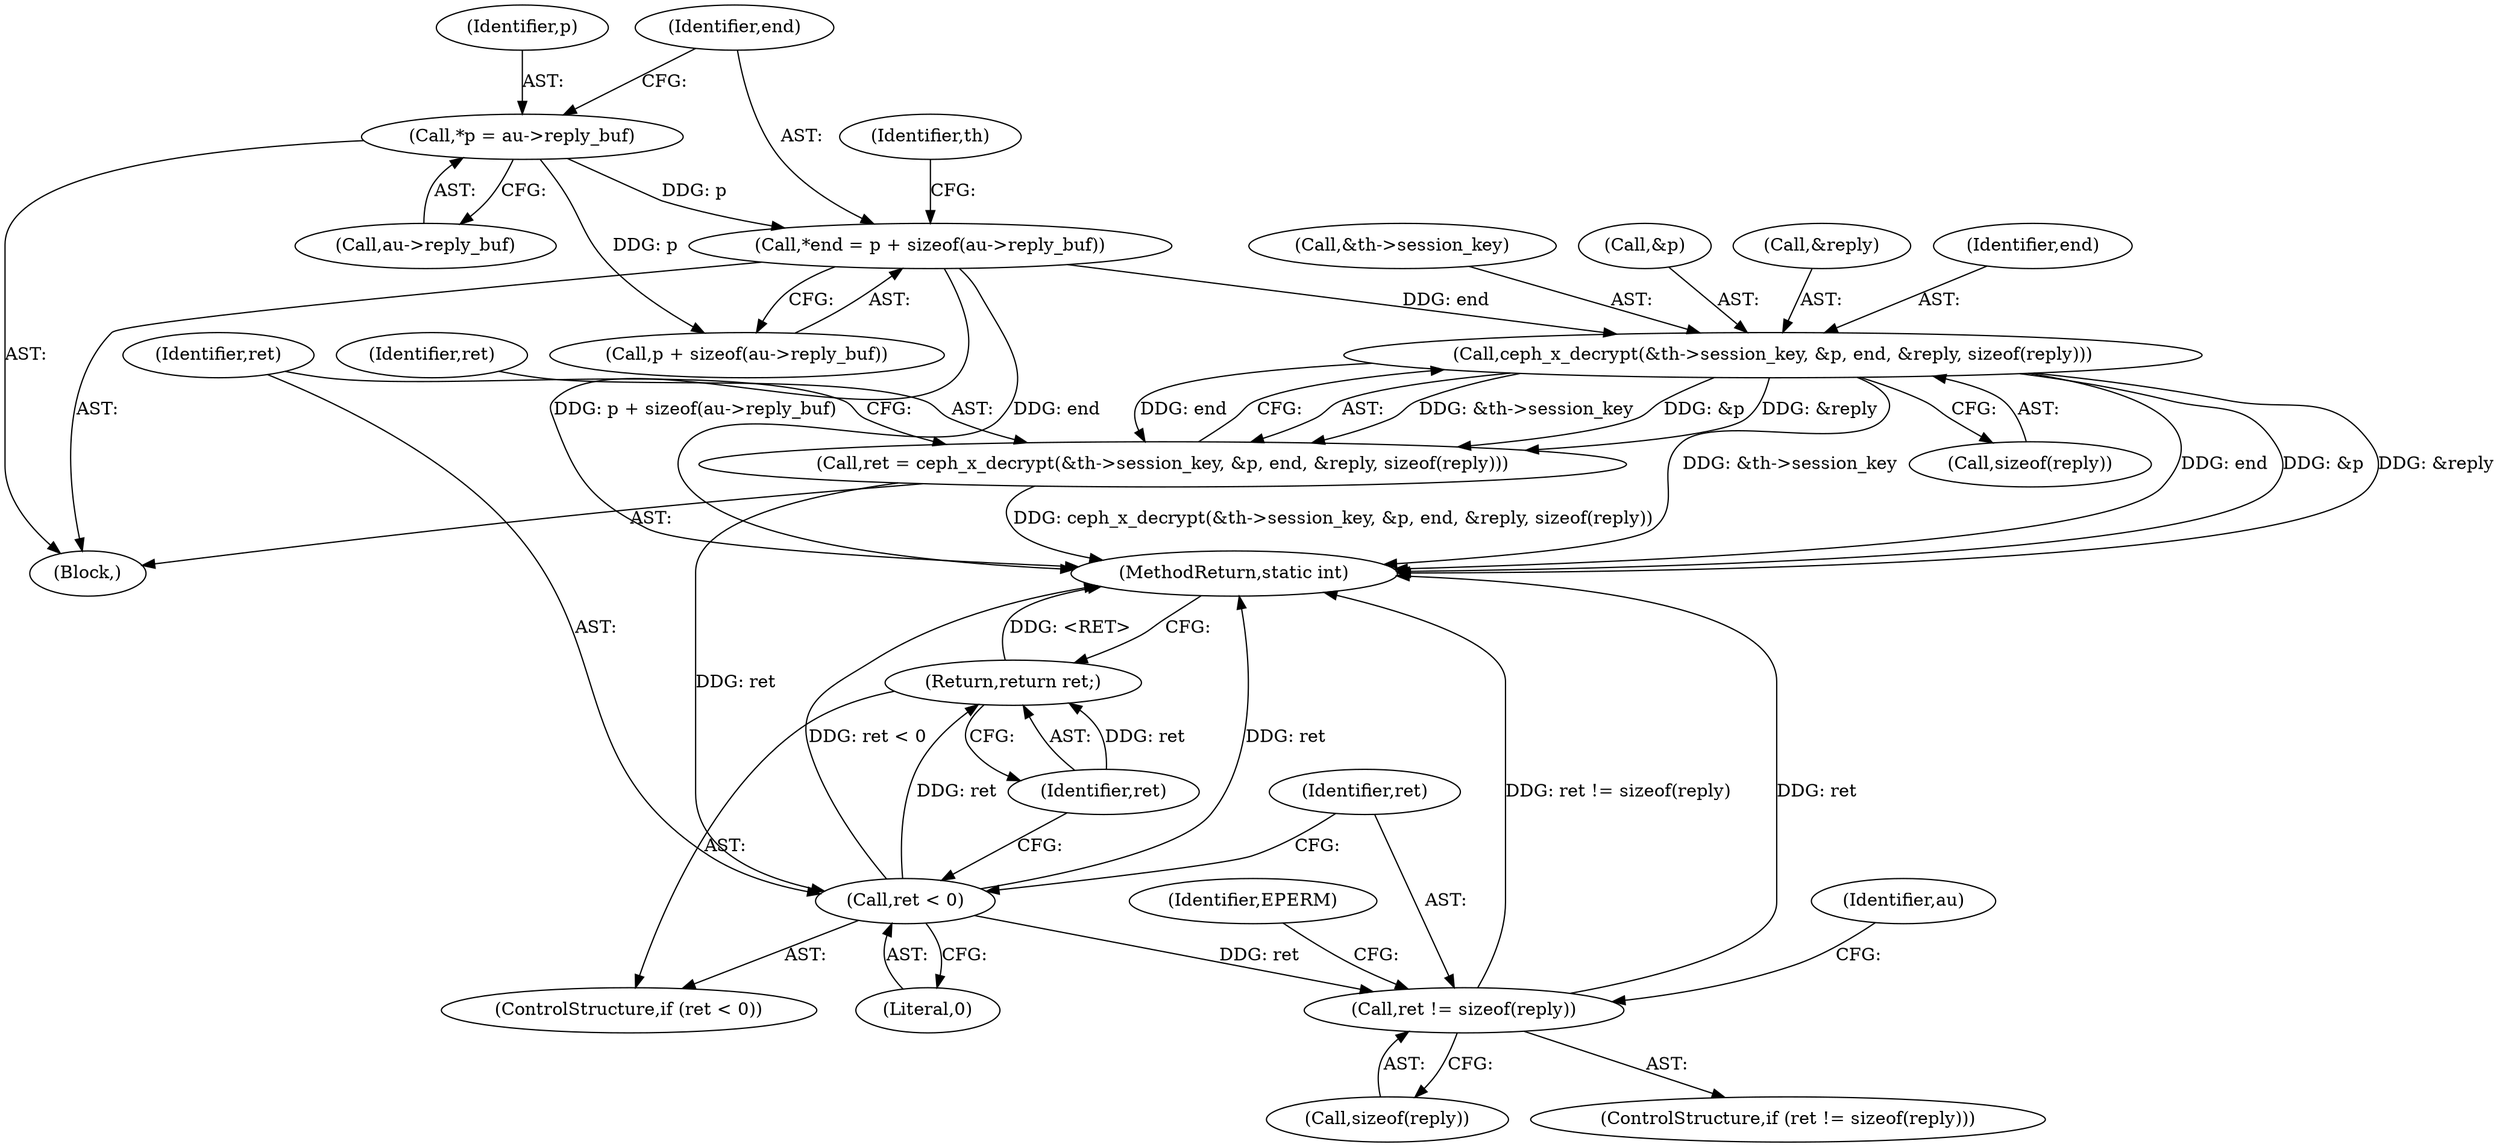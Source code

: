 digraph "0_linux_c27a3e4d667fdcad3db7b104f75659478e0c68d8_1@API" {
"1000147" [label="(Call,ceph_x_decrypt(&th->session_key, &p, end, &reply, sizeof(reply)))"];
"1000124" [label="(Call,*end = p + sizeof(au->reply_buf))"];
"1000118" [label="(Call,*p = au->reply_buf)"];
"1000145" [label="(Call,ret = ceph_x_decrypt(&th->session_key, &p, end, &reply, sizeof(reply)))"];
"1000160" [label="(Call,ret < 0)"];
"1000163" [label="(Return,return ret;)"];
"1000166" [label="(Call,ret != sizeof(reply))"];
"1000118" [label="(Call,*p = au->reply_buf)"];
"1000125" [label="(Identifier,end)"];
"1000148" [label="(Call,&th->session_key)"];
"1000146" [label="(Identifier,ret)"];
"1000163" [label="(Return,return ret;)"];
"1000119" [label="(Identifier,p)"];
"1000159" [label="(ControlStructure,if (ret < 0))"];
"1000152" [label="(Call,&p)"];
"1000177" [label="(Identifier,au)"];
"1000124" [label="(Call,*end = p + sizeof(au->reply_buf))"];
"1000104" [label="(Block,)"];
"1000145" [label="(Call,ret = ceph_x_decrypt(&th->session_key, &p, end, &reply, sizeof(reply)))"];
"1000164" [label="(Identifier,ret)"];
"1000172" [label="(Identifier,EPERM)"];
"1000167" [label="(Identifier,ret)"];
"1000204" [label="(MethodReturn,static int)"];
"1000160" [label="(Call,ret < 0)"];
"1000155" [label="(Call,&reply)"];
"1000161" [label="(Identifier,ret)"];
"1000120" [label="(Call,au->reply_buf)"];
"1000133" [label="(Identifier,th)"];
"1000162" [label="(Literal,0)"];
"1000168" [label="(Call,sizeof(reply))"];
"1000154" [label="(Identifier,end)"];
"1000166" [label="(Call,ret != sizeof(reply))"];
"1000147" [label="(Call,ceph_x_decrypt(&th->session_key, &p, end, &reply, sizeof(reply)))"];
"1000165" [label="(ControlStructure,if (ret != sizeof(reply)))"];
"1000126" [label="(Call,p + sizeof(au->reply_buf))"];
"1000157" [label="(Call,sizeof(reply))"];
"1000147" -> "1000145"  [label="AST: "];
"1000147" -> "1000157"  [label="CFG: "];
"1000148" -> "1000147"  [label="AST: "];
"1000152" -> "1000147"  [label="AST: "];
"1000154" -> "1000147"  [label="AST: "];
"1000155" -> "1000147"  [label="AST: "];
"1000157" -> "1000147"  [label="AST: "];
"1000145" -> "1000147"  [label="CFG: "];
"1000147" -> "1000204"  [label="DDG: &th->session_key"];
"1000147" -> "1000204"  [label="DDG: end"];
"1000147" -> "1000204"  [label="DDG: &p"];
"1000147" -> "1000204"  [label="DDG: &reply"];
"1000147" -> "1000145"  [label="DDG: &th->session_key"];
"1000147" -> "1000145"  [label="DDG: &p"];
"1000147" -> "1000145"  [label="DDG: &reply"];
"1000147" -> "1000145"  [label="DDG: end"];
"1000124" -> "1000147"  [label="DDG: end"];
"1000124" -> "1000104"  [label="AST: "];
"1000124" -> "1000126"  [label="CFG: "];
"1000125" -> "1000124"  [label="AST: "];
"1000126" -> "1000124"  [label="AST: "];
"1000133" -> "1000124"  [label="CFG: "];
"1000124" -> "1000204"  [label="DDG: p + sizeof(au->reply_buf)"];
"1000124" -> "1000204"  [label="DDG: end"];
"1000118" -> "1000124"  [label="DDG: p"];
"1000118" -> "1000104"  [label="AST: "];
"1000118" -> "1000120"  [label="CFG: "];
"1000119" -> "1000118"  [label="AST: "];
"1000120" -> "1000118"  [label="AST: "];
"1000125" -> "1000118"  [label="CFG: "];
"1000118" -> "1000126"  [label="DDG: p"];
"1000145" -> "1000104"  [label="AST: "];
"1000146" -> "1000145"  [label="AST: "];
"1000161" -> "1000145"  [label="CFG: "];
"1000145" -> "1000204"  [label="DDG: ceph_x_decrypt(&th->session_key, &p, end, &reply, sizeof(reply))"];
"1000145" -> "1000160"  [label="DDG: ret"];
"1000160" -> "1000159"  [label="AST: "];
"1000160" -> "1000162"  [label="CFG: "];
"1000161" -> "1000160"  [label="AST: "];
"1000162" -> "1000160"  [label="AST: "];
"1000164" -> "1000160"  [label="CFG: "];
"1000167" -> "1000160"  [label="CFG: "];
"1000160" -> "1000204"  [label="DDG: ret < 0"];
"1000160" -> "1000204"  [label="DDG: ret"];
"1000160" -> "1000163"  [label="DDG: ret"];
"1000160" -> "1000166"  [label="DDG: ret"];
"1000163" -> "1000159"  [label="AST: "];
"1000163" -> "1000164"  [label="CFG: "];
"1000164" -> "1000163"  [label="AST: "];
"1000204" -> "1000163"  [label="CFG: "];
"1000163" -> "1000204"  [label="DDG: <RET>"];
"1000164" -> "1000163"  [label="DDG: ret"];
"1000166" -> "1000165"  [label="AST: "];
"1000166" -> "1000168"  [label="CFG: "];
"1000167" -> "1000166"  [label="AST: "];
"1000168" -> "1000166"  [label="AST: "];
"1000172" -> "1000166"  [label="CFG: "];
"1000177" -> "1000166"  [label="CFG: "];
"1000166" -> "1000204"  [label="DDG: ret != sizeof(reply)"];
"1000166" -> "1000204"  [label="DDG: ret"];
}
